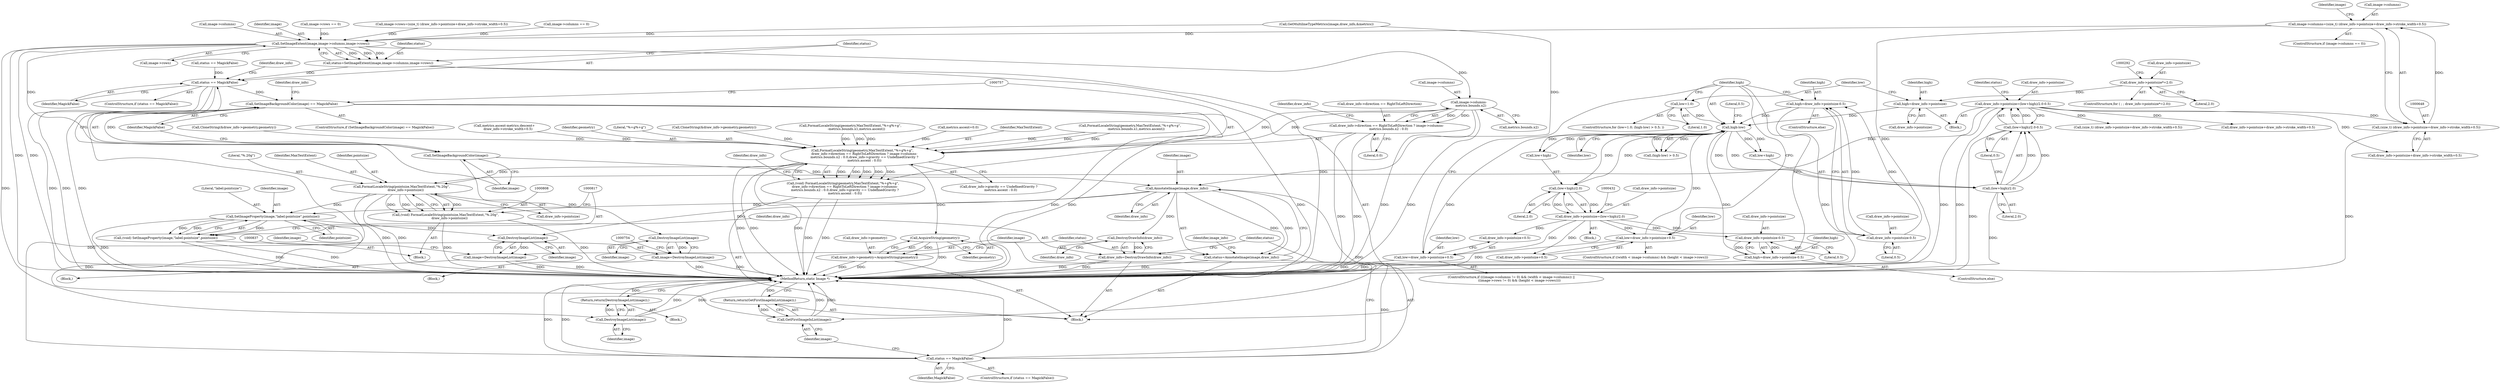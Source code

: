 digraph "1_ImageMagick_0474237508f39c4f783208123431815f1ededb76@del" {
"1000643" [label="(Call,image->columns=(size_t) (draw_info->pointsize+draw_info->stroke_width+0.5))"];
"1000647" [label="(Call,(size_t) (draw_info->pointsize+draw_info->stroke_width+0.5))"];
"1000575" [label="(Call,draw_info->pointsize=(low+high)/2.0-0.5)"];
"1000579" [label="(Call,(low+high)/2.0-0.5)"];
"1000580" [label="(Call,(low+high)/2.0)"];
"1000417" [label="(Call,high-low)"];
"1000568" [label="(Call,high=draw_info->pointsize-0.5)"];
"1000570" [label="(Call,draw_info->pointsize-0.5)"];
"1000422" [label="(Call,draw_info->pointsize=(low+high)/2.0)"];
"1000426" [label="(Call,(low+high)/2.0)"];
"1000407" [label="(Call,high=draw_info->pointsize)"];
"1000285" [label="(Call,draw_info->pointsize*=2.0)"];
"1000528" [label="(Call,high=draw_info->pointsize-0.5)"];
"1000530" [label="(Call,draw_info->pointsize-0.5)"];
"1000413" [label="(Call,low=1.0)"];
"1000520" [label="(Call,low=draw_info->pointsize+0.5)"];
"1000560" [label="(Call,low=draw_info->pointsize+0.5)"];
"1000706" [label="(Call,SetImageExtent(image,image->columns,image->rows))"];
"1000704" [label="(Call,status=SetImageExtent(image,image->columns,image->rows))"];
"1000715" [label="(Call,status == MagickFalse)"];
"1000733" [label="(Call,SetImageBackgroundColor(image) == MagickFalse)"];
"1000827" [label="(Call,status == MagickFalse)"];
"1000730" [label="(Call,DestroyImageList(image))"];
"1000729" [label="(Return,return(DestroyImageList(image));)"];
"1000734" [label="(Call,SetImageBackgroundColor(image))"];
"1000750" [label="(Call,DestroyImageList(image))"];
"1000748" [label="(Call,image=DestroyImageList(image))"];
"1000796" [label="(Call,AnnotateImage(image,draw_info))"];
"1000794" [label="(Call,status=AnnotateImage(image,draw_info))"];
"1000818" [label="(Call,SetImageProperty(image,\"label:pointsize\",pointsize))"];
"1000816" [label="(Call,(void) SetImageProperty(image,\"label:pointsize\",pointsize))"];
"1000833" [label="(Call,DestroyImageList(image))"];
"1000831" [label="(Call,image=DestroyImageList(image))"];
"1000840" [label="(Call,GetFirstImageInList(image))"];
"1000839" [label="(Return,return(GetFirstImageInList(image));)"];
"1000824" [label="(Call,DestroyDrawInfo(draw_info))"];
"1000822" [label="(Call,draw_info=DestroyDrawInfo(draw_info))"];
"1000768" [label="(Call,image->columns-\n    metrics.bounds.x2)"];
"1000758" [label="(Call,FormatLocaleString(geometry,MaxTextExtent,\"%+g%+g\",\n    draw_info->direction == RightToLeftDirection ? image->columns-\n    metrics.bounds.x2 : 0.0,draw_info->gravity == UndefinedGravity ?\n    metrics.ascent : 0.0))"];
"1000756" [label="(Call,(void) FormatLocaleString(geometry,MaxTextExtent,\"%+g%+g\",\n    draw_info->direction == RightToLeftDirection ? image->columns-\n    metrics.bounds.x2 : 0.0,draw_info->gravity == UndefinedGravity ?\n    metrics.ascent : 0.0))"];
"1000792" [label="(Call,AcquireString(geometry))"];
"1000788" [label="(Call,draw_info->geometry=AcquireString(geometry))"];
"1000809" [label="(Call,FormatLocaleString(pointsize,MaxTextExtent,\"%.20g\",\n        draw_info->pointsize))"];
"1000807" [label="(Call,(void) FormatLocaleString(pointsize,MaxTextExtent,\"%.20g\",\n        draw_info->pointsize))"];
"1000762" [label="(Call,draw_info->direction == RightToLeftDirection ? image->columns-\n    metrics.bounds.x2 : 0.0)"];
"1000736" [label="(Identifier,MagickFalse)"];
"1000772" [label="(Call,metrics.bounds.x2)"];
"1000790" [label="(Identifier,draw_info)"];
"1000454" [label="(Call,CloneString(&draw_info->geometry,geometry))"];
"1000534" [label="(Literal,0.5)"];
"1000684" [label="(Call,image->rows == 0)"];
"1000828" [label="(Identifier,status)"];
"1000830" [label="(Block,)"];
"1000841" [label="(Identifier,image)"];
"1000433" [label="(Call,FormatLocaleString(geometry,MaxTextExtent,\"%+g%+g\",\n            -metrics.bounds.x1,metrics.ascent))"];
"1000576" [label="(Call,draw_info->pointsize)"];
"1000530" [label="(Call,draw_info->pointsize-0.5)"];
"1000580" [label="(Call,(low+high)/2.0)"];
"1000419" [label="(Identifier,low)"];
"1000707" [label="(Identifier,image)"];
"1000795" [label="(Identifier,status)"];
"1000574" [label="(Literal,0.5)"];
"1000508" [label="(ControlStructure,if ((width < image->columns) && (height < image->rows)))"];
"1000284" [label="(ControlStructure,for ( ; ; draw_info->pointsize*=2.0))"];
"1000106" [label="(Block,)"];
"1000798" [label="(Identifier,draw_info)"];
"1000205" [label="(Call,metrics.ascent=0.0)"];
"1000529" [label="(Identifier,high)"];
"1000643" [label="(Call,image->columns=(size_t) (draw_info->pointsize+draw_info->stroke_width+0.5))"];
"1000418" [label="(Identifier,high)"];
"1000824" [label="(Call,DestroyDrawInfo(draw_info))"];
"1000816" [label="(Call,(void) SetImageProperty(image,\"label:pointsize\",pointsize))"];
"1000704" [label="(Call,status=SetImageExtent(image,image->columns,image->rows))"];
"1000749" [label="(Identifier,image)"];
"1000716" [label="(Identifier,status)"];
"1000756" [label="(Call,(void) FormatLocaleString(geometry,MaxTextExtent,\"%+g%+g\",\n    draw_info->direction == RightToLeftDirection ? image->columns-\n    metrics.bounds.x2 : 0.0,draw_info->gravity == UndefinedGravity ?\n    metrics.ascent : 0.0))"];
"1000661" [label="(Identifier,image)"];
"1000286" [label="(Call,draw_info->pointsize)"];
"1000730" [label="(Call,DestroyImageList(image))"];
"1000569" [label="(Identifier,high)"];
"1000637" [label="(ControlStructure,if (image->columns == 0))"];
"1000705" [label="(Identifier,status)"];
"1000693" [label="(Call,(size_t) (draw_info->pointsize+draw_info->stroke_width+0.5))"];
"1000813" [label="(Call,draw_info->pointsize)"];
"1000588" [label="(Call,GetMultilineTypeMetrics(image,draw_info,&metrics))"];
"1000832" [label="(Identifier,image)"];
"1000769" [label="(Call,image->columns)"];
"1000796" [label="(Call,AnnotateImage(image,draw_info))"];
"1000821" [label="(Identifier,pointsize)"];
"1000751" [label="(Identifier,image)"];
"1000733" [label="(Call,SetImageBackgroundColor(image) == MagickFalse)"];
"1000737" [label="(Block,)"];
"1000829" [label="(Identifier,MagickFalse)"];
"1000649" [label="(Call,draw_info->pointsize+draw_info->stroke_width+0.5)"];
"1000689" [label="(Call,image->rows=(size_t) (draw_info->pointsize+draw_info->stroke_width+0.5))"];
"1000717" [label="(Identifier,MagickFalse)"];
"1000788" [label="(Call,draw_info->geometry=AcquireString(geometry))"];
"1000810" [label="(Identifier,pointsize)"];
"1000820" [label="(Literal,\"label:pointsize\")"];
"1000793" [label="(Identifier,geometry)"];
"1000695" [label="(Call,draw_info->pointsize+draw_info->stroke_width+0.5)"];
"1000426" [label="(Call,(low+high)/2.0)"];
"1000714" [label="(ControlStructure,if (status == MagickFalse))"];
"1000581" [label="(Call,low+high)"];
"1000408" [label="(Identifier,high)"];
"1000768" [label="(Call,image->columns-\n    metrics.bounds.x2)"];
"1000407" [label="(Call,high=draw_info->pointsize)"];
"1000797" [label="(Identifier,image)"];
"1000568" [label="(Call,high=draw_info->pointsize-0.5)"];
"1000735" [label="(Identifier,image)"];
"1000760" [label="(Identifier,MaxTextExtent)"];
"1000638" [label="(Call,image->columns == 0)"];
"1000822" [label="(Call,draw_info=DestroyDrawInfo(draw_info))"];
"1000421" [label="(Block,)"];
"1000789" [label="(Call,draw_info->geometry)"];
"1000825" [label="(Identifier,draw_info)"];
"1000826" [label="(ControlStructure,if (status == MagickFalse))"];
"1000819" [label="(Identifier,image)"];
"1000415" [label="(Literal,1.0)"];
"1000833" [label="(Call,DestroyImageList(image))"];
"1000528" [label="(Call,high=draw_info->pointsize-0.5)"];
"1000812" [label="(Literal,\"%.20g\")"];
"1000827" [label="(Call,status == MagickFalse)"];
"1000536" [label="(ControlStructure,if (((image->columns != 0) && (width < image->columns)) ||\n                ((image->rows != 0) && (height < image->rows))))"];
"1000281" [label="(Block,)"];
"1000587" [label="(Identifier,status)"];
"1000711" [label="(Call,image->rows)"];
"1000807" [label="(Call,(void) FormatLocaleString(pointsize,MaxTextExtent,\"%.20g\",\n        draw_info->pointsize))"];
"1000409" [label="(Call,draw_info->pointsize)"];
"1000293" [label="(Call,FormatLocaleString(geometry,MaxTextExtent,\"%+g%+g\",\n            -metrics.bounds.x1,metrics.ascent))"];
"1000778" [label="(Call,draw_info->gravity == UndefinedGravity ?\n    metrics.ascent : 0.0)"];
"1000718" [label="(Block,)"];
"1000585" [label="(Literal,0.5)"];
"1000708" [label="(Call,image->columns)"];
"1000417" [label="(Call,high-low)"];
"1000809" [label="(Call,FormatLocaleString(pointsize,MaxTextExtent,\"%.20g\",\n        draw_info->pointsize))"];
"1000427" [label="(Call,low+high)"];
"1000571" [label="(Call,draw_info->pointsize)"];
"1000423" [label="(Call,draw_info->pointsize)"];
"1000748" [label="(Call,image=DestroyImageList(image))"];
"1000840" [label="(Call,GetFirstImageInList(image))"];
"1000531" [label="(Call,draw_info->pointsize)"];
"1000734" [label="(Call,SetImageBackgroundColor(image))"];
"1000584" [label="(Literal,2.0)"];
"1000579" [label="(Call,(low+high)/2.0-0.5)"];
"1000647" [label="(Call,(size_t) (draw_info->pointsize+draw_info->stroke_width+0.5))"];
"1000522" [label="(Call,draw_info->pointsize+0.5)"];
"1000715" [label="(Call,status == MagickFalse)"];
"1000842" [label="(MethodReturn,static Image *)"];
"1000413" [label="(Call,low=1.0)"];
"1000792" [label="(Call,AcquireString(geometry))"];
"1000750" [label="(Call,DestroyImageList(image))"];
"1000594" [label="(Call,status == MagickFalse)"];
"1000412" [label="(ControlStructure,for (low=1.0; (high-low) > 0.5; ))"];
"1000839" [label="(Return,return(GetFirstImageInList(image));)"];
"1000314" [label="(Call,CloneString(&draw_info->geometry,geometry))"];
"1000823" [label="(Identifier,draw_info)"];
"1000777" [label="(Literal,0.0)"];
"1000414" [label="(Identifier,low)"];
"1000831" [label="(Call,image=DestroyImageList(image))"];
"1000430" [label="(Literal,2.0)"];
"1000794" [label="(Call,status=AnnotateImage(image,draw_info))"];
"1000422" [label="(Call,draw_info->pointsize=(low+high)/2.0)"];
"1000805" [label="(Block,)"];
"1000575" [label="(Call,draw_info->pointsize=(low+high)/2.0-0.5)"];
"1000834" [label="(Identifier,image)"];
"1000289" [label="(Literal,2.0)"];
"1000670" [label="(Call,metrics.ascent-metrics.descent+\n       draw_info->stroke_width+0.5)"];
"1000763" [label="(Call,draw_info->direction == RightToLeftDirection)"];
"1000739" [label="(Identifier,draw_info)"];
"1000527" [label="(ControlStructure,else)"];
"1000562" [label="(Call,draw_info->pointsize+0.5)"];
"1000781" [label="(Identifier,draw_info)"];
"1000731" [label="(Identifier,image)"];
"1000416" [label="(Call,(high-low) > 0.5)"];
"1000802" [label="(Identifier,image_info)"];
"1000729" [label="(Return,return(DestroyImageList(image));)"];
"1000520" [label="(Call,low=draw_info->pointsize+0.5)"];
"1000758" [label="(Call,FormatLocaleString(geometry,MaxTextExtent,\"%+g%+g\",\n    draw_info->direction == RightToLeftDirection ? image->columns-\n    metrics.bounds.x2 : 0.0,draw_info->gravity == UndefinedGravity ?\n    metrics.ascent : 0.0))"];
"1000570" [label="(Call,draw_info->pointsize-0.5)"];
"1000567" [label="(ControlStructure,else)"];
"1000818" [label="(Call,SetImageProperty(image,\"label:pointsize\",pointsize))"];
"1000759" [label="(Identifier,geometry)"];
"1000644" [label="(Call,image->columns)"];
"1000285" [label="(Call,draw_info->pointsize*=2.0)"];
"1000762" [label="(Call,draw_info->direction == RightToLeftDirection ? image->columns-\n    metrics.bounds.x2 : 0.0)"];
"1000706" [label="(Call,SetImageExtent(image,image->columns,image->rows))"];
"1000420" [label="(Literal,0.5)"];
"1000560" [label="(Call,low=draw_info->pointsize+0.5)"];
"1000732" [label="(ControlStructure,if (SetImageBackgroundColor(image) == MagickFalse))"];
"1000811" [label="(Identifier,MaxTextExtent)"];
"1000761" [label="(Literal,\"%+g%+g\")"];
"1000521" [label="(Identifier,low)"];
"1000561" [label="(Identifier,low)"];
"1000720" [label="(Identifier,draw_info)"];
"1000643" -> "1000637"  [label="AST: "];
"1000643" -> "1000647"  [label="CFG: "];
"1000644" -> "1000643"  [label="AST: "];
"1000647" -> "1000643"  [label="AST: "];
"1000661" -> "1000643"  [label="CFG: "];
"1000643" -> "1000842"  [label="DDG: "];
"1000647" -> "1000643"  [label="DDG: "];
"1000643" -> "1000706"  [label="DDG: "];
"1000647" -> "1000649"  [label="CFG: "];
"1000648" -> "1000647"  [label="AST: "];
"1000649" -> "1000647"  [label="AST: "];
"1000647" -> "1000842"  [label="DDG: "];
"1000575" -> "1000647"  [label="DDG: "];
"1000575" -> "1000281"  [label="AST: "];
"1000575" -> "1000579"  [label="CFG: "];
"1000576" -> "1000575"  [label="AST: "];
"1000579" -> "1000575"  [label="AST: "];
"1000587" -> "1000575"  [label="CFG: "];
"1000575" -> "1000842"  [label="DDG: "];
"1000575" -> "1000842"  [label="DDG: "];
"1000579" -> "1000575"  [label="DDG: "];
"1000579" -> "1000575"  [label="DDG: "];
"1000575" -> "1000649"  [label="DDG: "];
"1000575" -> "1000693"  [label="DDG: "];
"1000575" -> "1000695"  [label="DDG: "];
"1000575" -> "1000809"  [label="DDG: "];
"1000579" -> "1000585"  [label="CFG: "];
"1000580" -> "1000579"  [label="AST: "];
"1000585" -> "1000579"  [label="AST: "];
"1000579" -> "1000842"  [label="DDG: "];
"1000580" -> "1000579"  [label="DDG: "];
"1000580" -> "1000579"  [label="DDG: "];
"1000580" -> "1000584"  [label="CFG: "];
"1000581" -> "1000580"  [label="AST: "];
"1000584" -> "1000580"  [label="AST: "];
"1000585" -> "1000580"  [label="CFG: "];
"1000580" -> "1000842"  [label="DDG: "];
"1000417" -> "1000580"  [label="DDG: "];
"1000417" -> "1000580"  [label="DDG: "];
"1000417" -> "1000416"  [label="AST: "];
"1000417" -> "1000419"  [label="CFG: "];
"1000418" -> "1000417"  [label="AST: "];
"1000419" -> "1000417"  [label="AST: "];
"1000420" -> "1000417"  [label="CFG: "];
"1000417" -> "1000416"  [label="DDG: "];
"1000417" -> "1000416"  [label="DDG: "];
"1000568" -> "1000417"  [label="DDG: "];
"1000407" -> "1000417"  [label="DDG: "];
"1000528" -> "1000417"  [label="DDG: "];
"1000413" -> "1000417"  [label="DDG: "];
"1000520" -> "1000417"  [label="DDG: "];
"1000560" -> "1000417"  [label="DDG: "];
"1000417" -> "1000426"  [label="DDG: "];
"1000417" -> "1000426"  [label="DDG: "];
"1000417" -> "1000427"  [label="DDG: "];
"1000417" -> "1000427"  [label="DDG: "];
"1000417" -> "1000581"  [label="DDG: "];
"1000417" -> "1000581"  [label="DDG: "];
"1000568" -> "1000567"  [label="AST: "];
"1000568" -> "1000570"  [label="CFG: "];
"1000569" -> "1000568"  [label="AST: "];
"1000570" -> "1000568"  [label="AST: "];
"1000418" -> "1000568"  [label="CFG: "];
"1000568" -> "1000842"  [label="DDG: "];
"1000570" -> "1000568"  [label="DDG: "];
"1000570" -> "1000568"  [label="DDG: "];
"1000570" -> "1000574"  [label="CFG: "];
"1000571" -> "1000570"  [label="AST: "];
"1000574" -> "1000570"  [label="AST: "];
"1000422" -> "1000570"  [label="DDG: "];
"1000422" -> "1000421"  [label="AST: "];
"1000422" -> "1000426"  [label="CFG: "];
"1000423" -> "1000422"  [label="AST: "];
"1000426" -> "1000422"  [label="AST: "];
"1000432" -> "1000422"  [label="CFG: "];
"1000426" -> "1000422"  [label="DDG: "];
"1000426" -> "1000422"  [label="DDG: "];
"1000422" -> "1000520"  [label="DDG: "];
"1000422" -> "1000522"  [label="DDG: "];
"1000422" -> "1000530"  [label="DDG: "];
"1000422" -> "1000560"  [label="DDG: "];
"1000422" -> "1000562"  [label="DDG: "];
"1000426" -> "1000430"  [label="CFG: "];
"1000427" -> "1000426"  [label="AST: "];
"1000430" -> "1000426"  [label="AST: "];
"1000407" -> "1000281"  [label="AST: "];
"1000407" -> "1000409"  [label="CFG: "];
"1000408" -> "1000407"  [label="AST: "];
"1000409" -> "1000407"  [label="AST: "];
"1000414" -> "1000407"  [label="CFG: "];
"1000285" -> "1000407"  [label="DDG: "];
"1000285" -> "1000284"  [label="AST: "];
"1000285" -> "1000289"  [label="CFG: "];
"1000286" -> "1000285"  [label="AST: "];
"1000289" -> "1000285"  [label="AST: "];
"1000292" -> "1000285"  [label="CFG: "];
"1000528" -> "1000527"  [label="AST: "];
"1000528" -> "1000530"  [label="CFG: "];
"1000529" -> "1000528"  [label="AST: "];
"1000530" -> "1000528"  [label="AST: "];
"1000418" -> "1000528"  [label="CFG: "];
"1000528" -> "1000842"  [label="DDG: "];
"1000530" -> "1000528"  [label="DDG: "];
"1000530" -> "1000528"  [label="DDG: "];
"1000530" -> "1000534"  [label="CFG: "];
"1000531" -> "1000530"  [label="AST: "];
"1000534" -> "1000530"  [label="AST: "];
"1000413" -> "1000412"  [label="AST: "];
"1000413" -> "1000415"  [label="CFG: "];
"1000414" -> "1000413"  [label="AST: "];
"1000415" -> "1000413"  [label="AST: "];
"1000418" -> "1000413"  [label="CFG: "];
"1000520" -> "1000508"  [label="AST: "];
"1000520" -> "1000522"  [label="CFG: "];
"1000521" -> "1000520"  [label="AST: "];
"1000522" -> "1000520"  [label="AST: "];
"1000418" -> "1000520"  [label="CFG: "];
"1000520" -> "1000842"  [label="DDG: "];
"1000560" -> "1000536"  [label="AST: "];
"1000560" -> "1000562"  [label="CFG: "];
"1000561" -> "1000560"  [label="AST: "];
"1000562" -> "1000560"  [label="AST: "];
"1000418" -> "1000560"  [label="CFG: "];
"1000560" -> "1000842"  [label="DDG: "];
"1000706" -> "1000704"  [label="AST: "];
"1000706" -> "1000711"  [label="CFG: "];
"1000707" -> "1000706"  [label="AST: "];
"1000708" -> "1000706"  [label="AST: "];
"1000711" -> "1000706"  [label="AST: "];
"1000704" -> "1000706"  [label="CFG: "];
"1000706" -> "1000842"  [label="DDG: "];
"1000706" -> "1000842"  [label="DDG: "];
"1000706" -> "1000704"  [label="DDG: "];
"1000706" -> "1000704"  [label="DDG: "];
"1000706" -> "1000704"  [label="DDG: "];
"1000588" -> "1000706"  [label="DDG: "];
"1000638" -> "1000706"  [label="DDG: "];
"1000689" -> "1000706"  [label="DDG: "];
"1000684" -> "1000706"  [label="DDG: "];
"1000706" -> "1000730"  [label="DDG: "];
"1000706" -> "1000734"  [label="DDG: "];
"1000706" -> "1000768"  [label="DDG: "];
"1000704" -> "1000106"  [label="AST: "];
"1000705" -> "1000704"  [label="AST: "];
"1000716" -> "1000704"  [label="CFG: "];
"1000704" -> "1000842"  [label="DDG: "];
"1000704" -> "1000715"  [label="DDG: "];
"1000715" -> "1000714"  [label="AST: "];
"1000715" -> "1000717"  [label="CFG: "];
"1000716" -> "1000715"  [label="AST: "];
"1000717" -> "1000715"  [label="AST: "];
"1000720" -> "1000715"  [label="CFG: "];
"1000735" -> "1000715"  [label="CFG: "];
"1000715" -> "1000842"  [label="DDG: "];
"1000715" -> "1000842"  [label="DDG: "];
"1000715" -> "1000842"  [label="DDG: "];
"1000594" -> "1000715"  [label="DDG: "];
"1000715" -> "1000733"  [label="DDG: "];
"1000733" -> "1000732"  [label="AST: "];
"1000733" -> "1000736"  [label="CFG: "];
"1000734" -> "1000733"  [label="AST: "];
"1000736" -> "1000733"  [label="AST: "];
"1000739" -> "1000733"  [label="CFG: "];
"1000757" -> "1000733"  [label="CFG: "];
"1000733" -> "1000842"  [label="DDG: "];
"1000733" -> "1000842"  [label="DDG: "];
"1000733" -> "1000842"  [label="DDG: "];
"1000734" -> "1000733"  [label="DDG: "];
"1000733" -> "1000827"  [label="DDG: "];
"1000827" -> "1000826"  [label="AST: "];
"1000827" -> "1000829"  [label="CFG: "];
"1000828" -> "1000827"  [label="AST: "];
"1000829" -> "1000827"  [label="AST: "];
"1000832" -> "1000827"  [label="CFG: "];
"1000841" -> "1000827"  [label="CFG: "];
"1000827" -> "1000842"  [label="DDG: "];
"1000827" -> "1000842"  [label="DDG: "];
"1000827" -> "1000842"  [label="DDG: "];
"1000794" -> "1000827"  [label="DDG: "];
"1000730" -> "1000729"  [label="AST: "];
"1000730" -> "1000731"  [label="CFG: "];
"1000731" -> "1000730"  [label="AST: "];
"1000729" -> "1000730"  [label="CFG: "];
"1000730" -> "1000842"  [label="DDG: "];
"1000730" -> "1000842"  [label="DDG: "];
"1000730" -> "1000729"  [label="DDG: "];
"1000729" -> "1000718"  [label="AST: "];
"1000842" -> "1000729"  [label="CFG: "];
"1000729" -> "1000842"  [label="DDG: "];
"1000734" -> "1000735"  [label="CFG: "];
"1000735" -> "1000734"  [label="AST: "];
"1000736" -> "1000734"  [label="CFG: "];
"1000734" -> "1000750"  [label="DDG: "];
"1000734" -> "1000796"  [label="DDG: "];
"1000750" -> "1000748"  [label="AST: "];
"1000750" -> "1000751"  [label="CFG: "];
"1000751" -> "1000750"  [label="AST: "];
"1000748" -> "1000750"  [label="CFG: "];
"1000750" -> "1000748"  [label="DDG: "];
"1000748" -> "1000737"  [label="AST: "];
"1000749" -> "1000748"  [label="AST: "];
"1000754" -> "1000748"  [label="CFG: "];
"1000748" -> "1000842"  [label="DDG: "];
"1000748" -> "1000842"  [label="DDG: "];
"1000796" -> "1000794"  [label="AST: "];
"1000796" -> "1000798"  [label="CFG: "];
"1000797" -> "1000796"  [label="AST: "];
"1000798" -> "1000796"  [label="AST: "];
"1000794" -> "1000796"  [label="CFG: "];
"1000796" -> "1000794"  [label="DDG: "];
"1000796" -> "1000794"  [label="DDG: "];
"1000588" -> "1000796"  [label="DDG: "];
"1000796" -> "1000818"  [label="DDG: "];
"1000796" -> "1000824"  [label="DDG: "];
"1000796" -> "1000833"  [label="DDG: "];
"1000796" -> "1000840"  [label="DDG: "];
"1000794" -> "1000106"  [label="AST: "];
"1000795" -> "1000794"  [label="AST: "];
"1000802" -> "1000794"  [label="CFG: "];
"1000794" -> "1000842"  [label="DDG: "];
"1000818" -> "1000816"  [label="AST: "];
"1000818" -> "1000821"  [label="CFG: "];
"1000819" -> "1000818"  [label="AST: "];
"1000820" -> "1000818"  [label="AST: "];
"1000821" -> "1000818"  [label="AST: "];
"1000816" -> "1000818"  [label="CFG: "];
"1000818" -> "1000842"  [label="DDG: "];
"1000818" -> "1000816"  [label="DDG: "];
"1000818" -> "1000816"  [label="DDG: "];
"1000818" -> "1000816"  [label="DDG: "];
"1000809" -> "1000818"  [label="DDG: "];
"1000818" -> "1000833"  [label="DDG: "];
"1000818" -> "1000840"  [label="DDG: "];
"1000816" -> "1000805"  [label="AST: "];
"1000817" -> "1000816"  [label="AST: "];
"1000823" -> "1000816"  [label="CFG: "];
"1000816" -> "1000842"  [label="DDG: "];
"1000816" -> "1000842"  [label="DDG: "];
"1000833" -> "1000831"  [label="AST: "];
"1000833" -> "1000834"  [label="CFG: "];
"1000834" -> "1000833"  [label="AST: "];
"1000831" -> "1000833"  [label="CFG: "];
"1000833" -> "1000831"  [label="DDG: "];
"1000831" -> "1000830"  [label="AST: "];
"1000832" -> "1000831"  [label="AST: "];
"1000837" -> "1000831"  [label="CFG: "];
"1000831" -> "1000842"  [label="DDG: "];
"1000831" -> "1000842"  [label="DDG: "];
"1000840" -> "1000839"  [label="AST: "];
"1000840" -> "1000841"  [label="CFG: "];
"1000841" -> "1000840"  [label="AST: "];
"1000839" -> "1000840"  [label="CFG: "];
"1000840" -> "1000842"  [label="DDG: "];
"1000840" -> "1000842"  [label="DDG: "];
"1000840" -> "1000839"  [label="DDG: "];
"1000839" -> "1000106"  [label="AST: "];
"1000842" -> "1000839"  [label="CFG: "];
"1000839" -> "1000842"  [label="DDG: "];
"1000824" -> "1000822"  [label="AST: "];
"1000824" -> "1000825"  [label="CFG: "];
"1000825" -> "1000824"  [label="AST: "];
"1000822" -> "1000824"  [label="CFG: "];
"1000824" -> "1000822"  [label="DDG: "];
"1000822" -> "1000106"  [label="AST: "];
"1000823" -> "1000822"  [label="AST: "];
"1000828" -> "1000822"  [label="CFG: "];
"1000822" -> "1000842"  [label="DDG: "];
"1000822" -> "1000842"  [label="DDG: "];
"1000768" -> "1000762"  [label="AST: "];
"1000768" -> "1000772"  [label="CFG: "];
"1000769" -> "1000768"  [label="AST: "];
"1000772" -> "1000768"  [label="AST: "];
"1000762" -> "1000768"  [label="CFG: "];
"1000768" -> "1000842"  [label="DDG: "];
"1000768" -> "1000842"  [label="DDG: "];
"1000768" -> "1000758"  [label="DDG: "];
"1000768" -> "1000758"  [label="DDG: "];
"1000768" -> "1000762"  [label="DDG: "];
"1000768" -> "1000762"  [label="DDG: "];
"1000758" -> "1000756"  [label="AST: "];
"1000758" -> "1000778"  [label="CFG: "];
"1000759" -> "1000758"  [label="AST: "];
"1000760" -> "1000758"  [label="AST: "];
"1000761" -> "1000758"  [label="AST: "];
"1000762" -> "1000758"  [label="AST: "];
"1000778" -> "1000758"  [label="AST: "];
"1000756" -> "1000758"  [label="CFG: "];
"1000758" -> "1000842"  [label="DDG: "];
"1000758" -> "1000842"  [label="DDG: "];
"1000758" -> "1000842"  [label="DDG: "];
"1000758" -> "1000756"  [label="DDG: "];
"1000758" -> "1000756"  [label="DDG: "];
"1000758" -> "1000756"  [label="DDG: "];
"1000758" -> "1000756"  [label="DDG: "];
"1000758" -> "1000756"  [label="DDG: "];
"1000454" -> "1000758"  [label="DDG: "];
"1000293" -> "1000758"  [label="DDG: "];
"1000293" -> "1000758"  [label="DDG: "];
"1000293" -> "1000758"  [label="DDG: "];
"1000314" -> "1000758"  [label="DDG: "];
"1000433" -> "1000758"  [label="DDG: "];
"1000433" -> "1000758"  [label="DDG: "];
"1000433" -> "1000758"  [label="DDG: "];
"1000205" -> "1000758"  [label="DDG: "];
"1000670" -> "1000758"  [label="DDG: "];
"1000758" -> "1000792"  [label="DDG: "];
"1000758" -> "1000809"  [label="DDG: "];
"1000756" -> "1000106"  [label="AST: "];
"1000757" -> "1000756"  [label="AST: "];
"1000790" -> "1000756"  [label="CFG: "];
"1000756" -> "1000842"  [label="DDG: "];
"1000756" -> "1000842"  [label="DDG: "];
"1000792" -> "1000788"  [label="AST: "];
"1000792" -> "1000793"  [label="CFG: "];
"1000793" -> "1000792"  [label="AST: "];
"1000788" -> "1000792"  [label="CFG: "];
"1000792" -> "1000842"  [label="DDG: "];
"1000792" -> "1000788"  [label="DDG: "];
"1000788" -> "1000106"  [label="AST: "];
"1000789" -> "1000788"  [label="AST: "];
"1000795" -> "1000788"  [label="CFG: "];
"1000788" -> "1000842"  [label="DDG: "];
"1000788" -> "1000842"  [label="DDG: "];
"1000809" -> "1000807"  [label="AST: "];
"1000809" -> "1000813"  [label="CFG: "];
"1000810" -> "1000809"  [label="AST: "];
"1000811" -> "1000809"  [label="AST: "];
"1000812" -> "1000809"  [label="AST: "];
"1000813" -> "1000809"  [label="AST: "];
"1000807" -> "1000809"  [label="CFG: "];
"1000809" -> "1000842"  [label="DDG: "];
"1000809" -> "1000842"  [label="DDG: "];
"1000809" -> "1000807"  [label="DDG: "];
"1000809" -> "1000807"  [label="DDG: "];
"1000809" -> "1000807"  [label="DDG: "];
"1000809" -> "1000807"  [label="DDG: "];
"1000807" -> "1000805"  [label="AST: "];
"1000808" -> "1000807"  [label="AST: "];
"1000817" -> "1000807"  [label="CFG: "];
"1000807" -> "1000842"  [label="DDG: "];
"1000807" -> "1000842"  [label="DDG: "];
"1000762" -> "1000777"  [label="CFG: "];
"1000763" -> "1000762"  [label="AST: "];
"1000777" -> "1000762"  [label="AST: "];
"1000781" -> "1000762"  [label="CFG: "];
"1000762" -> "1000842"  [label="DDG: "];
"1000762" -> "1000842"  [label="DDG: "];
}
